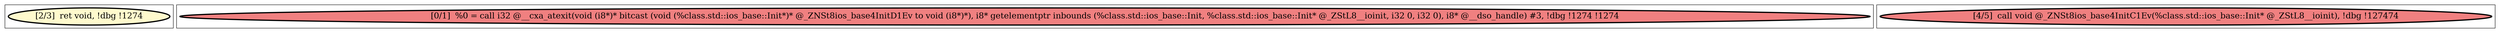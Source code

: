
digraph G {





subgraph cluster2 {


node14 [penwidth=3.0,fontsize=20,fillcolor=lemonchiffon,label="[2/3]  ret void, !dbg !1274",shape=ellipse,style=filled ]



}

subgraph cluster0 {


node12 [penwidth=3.0,fontsize=20,fillcolor=lightcoral,label="[0/1]  %0 = call i32 @__cxa_atexit(void (i8*)* bitcast (void (%class.std::ios_base::Init*)* @_ZNSt8ios_base4InitD1Ev to void (i8*)*), i8* getelementptr inbounds (%class.std::ios_base::Init, %class.std::ios_base::Init* @_ZStL8__ioinit, i32 0, i32 0), i8* @__dso_handle) #3, !dbg !1274 !1274",shape=ellipse,style=filled ]



}

subgraph cluster1 {


node13 [penwidth=3.0,fontsize=20,fillcolor=lightcoral,label="[4/5]  call void @_ZNSt8ios_base4InitC1Ev(%class.std::ios_base::Init* @_ZStL8__ioinit), !dbg !127474",shape=ellipse,style=filled ]



}

}

